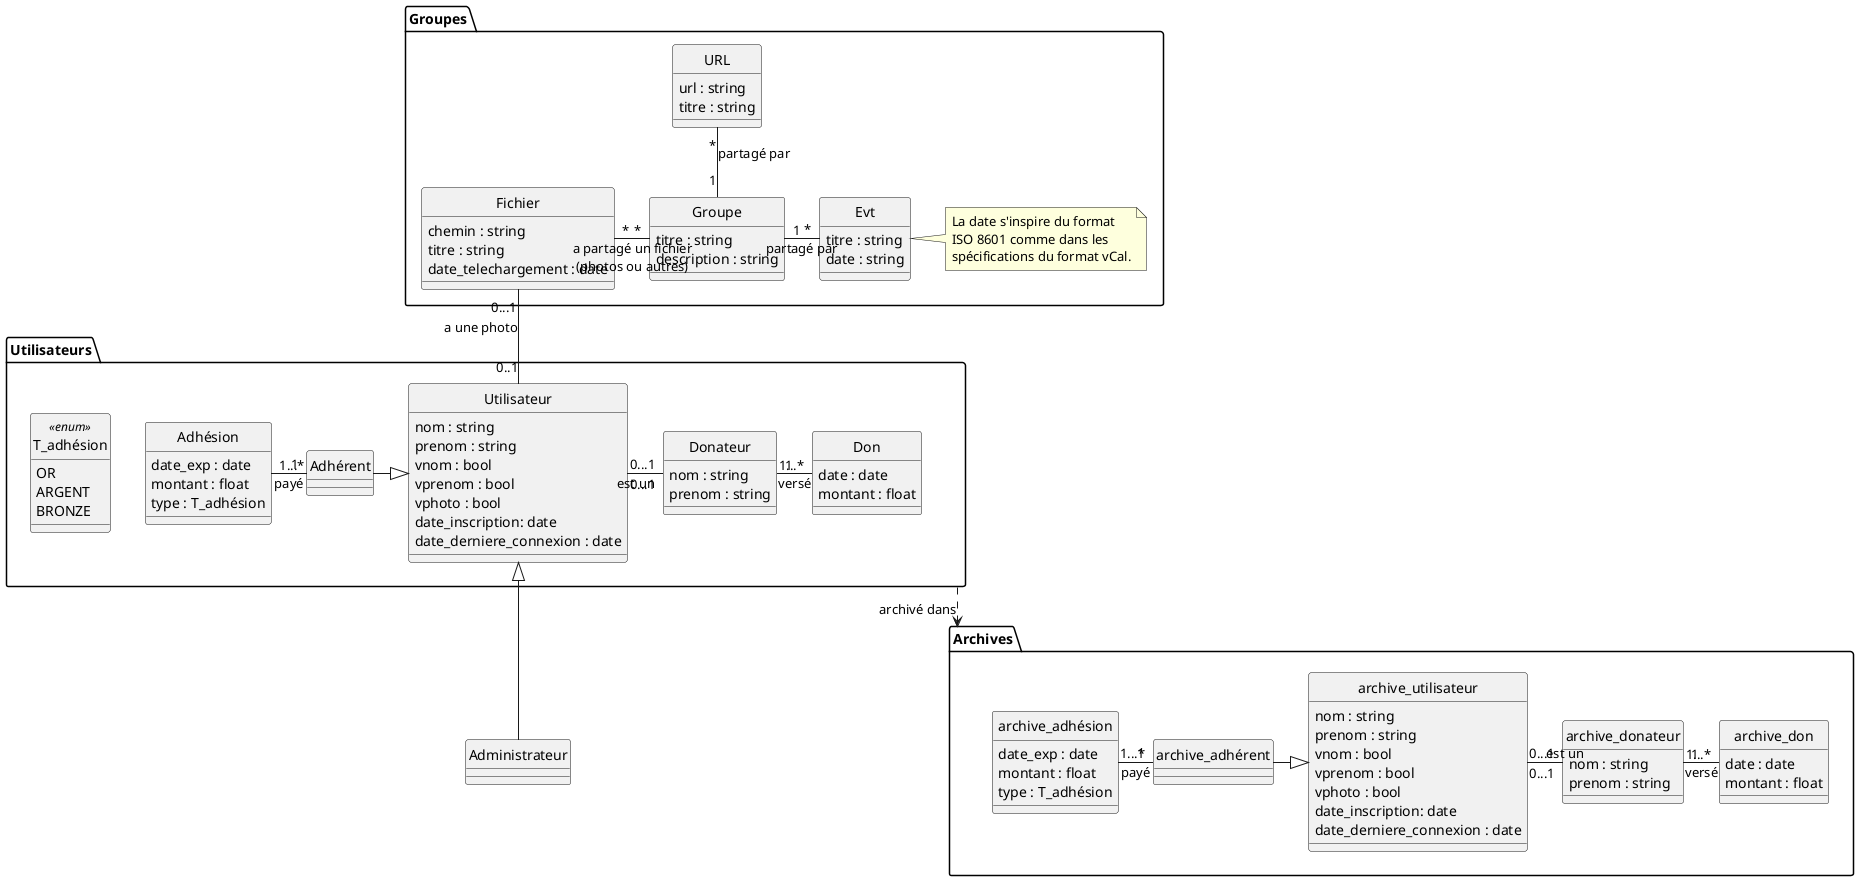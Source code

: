@startuml

' PARAMETERS
hide circle
skinparam linetype polyline
skinparam linetype ortho
skinparam classAttributeIconSize 0
skinparam groupInheritance 3

class Administrateur 

package Utilisateurs {

enum T_adhésion << enum >> {
    OR
    ARGENT
    BRONZE
}

Class Utilisateur {
    nom : string
    prenom : string
    vnom : bool
    vprenom : bool
    vphoto : bool
    date_inscription: date
    date_derniere_connexion : date
}
Class Adhérent {

}

Class Adhésion {
    date_exp : date
    montant : float
    type : T_adhésion
}

Class Donateur {
    nom : string
    prenom : string
}

Class Don {
    date : date
    montant : float
}
}
' PACKAGE ADMINISTRATEUR 

package Groupes {
Class Fichier {
    chemin : string
    titre : string
    date_telechargement : date
}

Class Groupe {
    titre : string
    description : string
}

Class URL {
    url : string
    titre : string
}

Class Evt {
    titre : string
    date : string
}

note right of Evt 
La date s'inspire du format
ISO 8601 comme dans les 
spécifications du format vCal.
endnote
}
' PACKAGE GROUPE

package Archives {
    class archive_adhésion {
        date_exp : date
        montant : float
        type : T_adhésion
    }
    class archive_adhérent
    class archive_utilisateur {
        nom : string
        prenom : string
        vnom : bool
        vprenom : bool
        vphoto : bool
        date_inscription: date
        date_derniere_connexion : date
    }
    class archive_donateur {
        nom : string
        prenom : string
    }
    class archive_don {
        date : date
        montant : float
    }
}

' LIENS

Fichier "0...1" -- "0..1" Utilisateur : a une photo
Utilisateur <|-- Administrateur

' Groupe
Fichier "*" - "*" Groupe : a partagé un fichier\n(photos ou autres)
URL "*" -- "1" Groupe  : partagé par
Groupe "1" - "*" Evt : partagé par

' Utilisateur
Adhérent -|> Utilisateur
Adhésion "1...*" - "1" Adhérent : payé
Utilisateur "0...1" - "0...1" Donateur : est un
Donateur "1" - "1...*" Don : versé

' Archive
Utilisateurs ..> Archives : archivé dans
archive_adhérent -|> archive_utilisateur
archive_adhésion "1...*" - "1" archive_adhérent : payé
archive_utilisateur "0...1" - "0...1" archive_donateur : est un
archive_donateur "1" - "1...*" archive_don : versé


@enduml